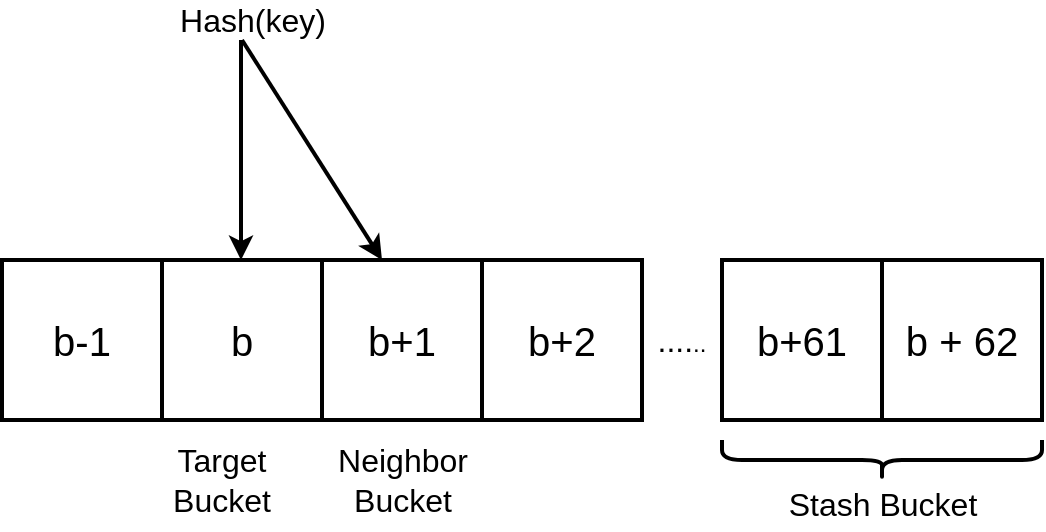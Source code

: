 <mxfile version="15.9.6" type="github" pages="4">
  <diagram id="sCkZiSjRG_wJrFZ2-8_w" name="Page-1">
    <mxGraphModel dx="1426" dy="737" grid="1" gridSize="10" guides="1" tooltips="1" connect="1" arrows="1" fold="1" page="1" pageScale="1" pageWidth="827" pageHeight="1169" math="0" shadow="0">
      <root>
        <mxCell id="0" />
        <mxCell id="1" parent="0" />
        <mxCell id="ZH5zTXn-xzWsbPbMQT73-1" value="&lt;font style=&quot;font-size: 20px&quot;&gt;b-1&lt;/font&gt;" style="whiteSpace=wrap;html=1;aspect=fixed;strokeWidth=2;" parent="1" vertex="1">
          <mxGeometry x="30" y="180" width="80" height="80" as="geometry" />
        </mxCell>
        <mxCell id="ZH5zTXn-xzWsbPbMQT73-2" value="&lt;font style=&quot;font-size: 20px&quot;&gt;b&lt;/font&gt;" style="whiteSpace=wrap;html=1;aspect=fixed;strokeWidth=2;" parent="1" vertex="1">
          <mxGeometry x="110" y="180" width="80" height="80" as="geometry" />
        </mxCell>
        <mxCell id="ZH5zTXn-xzWsbPbMQT73-3" value="&lt;span style=&quot;font-size: 20px&quot;&gt;b+1&lt;/span&gt;" style="whiteSpace=wrap;html=1;aspect=fixed;strokeWidth=2;" parent="1" vertex="1">
          <mxGeometry x="190" y="180" width="80" height="80" as="geometry" />
        </mxCell>
        <mxCell id="ZH5zTXn-xzWsbPbMQT73-4" value="&lt;span style=&quot;font-size: 20px&quot;&gt;b+2&lt;/span&gt;" style="whiteSpace=wrap;html=1;aspect=fixed;strokeWidth=2;" parent="1" vertex="1">
          <mxGeometry x="270" y="180" width="80" height="80" as="geometry" />
        </mxCell>
        <mxCell id="ZH5zTXn-xzWsbPbMQT73-5" value="" style="endArrow=classic;html=1;strokeWidth=2;" parent="1" edge="1">
          <mxGeometry width="50" height="50" relative="1" as="geometry">
            <mxPoint x="149.5" y="70" as="sourcePoint" />
            <mxPoint x="149.5" y="180" as="targetPoint" />
          </mxGeometry>
        </mxCell>
        <mxCell id="ZH5zTXn-xzWsbPbMQT73-7" value="" style="endArrow=classic;html=1;strokeWidth=2;" parent="1" edge="1">
          <mxGeometry width="50" height="50" relative="1" as="geometry">
            <mxPoint x="150" y="70" as="sourcePoint" />
            <mxPoint x="220" y="180" as="targetPoint" />
          </mxGeometry>
        </mxCell>
        <mxCell id="ZH5zTXn-xzWsbPbMQT73-8" value="&lt;font style=&quot;font-size: 16px&quot;&gt;Hash(key)&lt;/font&gt;" style="text;html=1;align=center;verticalAlign=middle;resizable=0;points=[];autosize=1;strokeColor=none;" parent="1" vertex="1">
          <mxGeometry x="110" y="50" width="90" height="20" as="geometry" />
        </mxCell>
        <mxCell id="ZH5zTXn-xzWsbPbMQT73-9" value="&lt;font style=&quot;font-size: 16px&quot;&gt;Target Bucket&lt;/font&gt;" style="text;html=1;strokeColor=none;fillColor=none;align=center;verticalAlign=middle;whiteSpace=wrap;rounded=0;" parent="1" vertex="1">
          <mxGeometry x="120" y="280" width="40" height="20" as="geometry" />
        </mxCell>
        <mxCell id="ZH5zTXn-xzWsbPbMQT73-11" value="&lt;span&gt;&lt;font style=&quot;font-size: 16px&quot;&gt;Neighbor &lt;br&gt;Bucket&lt;/font&gt;&lt;/span&gt;" style="text;html=1;align=center;verticalAlign=middle;resizable=0;points=[];autosize=1;strokeColor=none;" parent="1" vertex="1">
          <mxGeometry x="190" y="270" width="80" height="40" as="geometry" />
        </mxCell>
        <mxCell id="84-hnMw69QsuQe-mg1Ji-1" value="&lt;font style=&quot;font-size: 20px&quot;&gt;b+61&lt;/font&gt;" style="whiteSpace=wrap;html=1;aspect=fixed;strokeWidth=2;" vertex="1" parent="1">
          <mxGeometry x="390" y="180" width="80" height="80" as="geometry" />
        </mxCell>
        <mxCell id="84-hnMw69QsuQe-mg1Ji-2" value="&lt;font style=&quot;font-size: 20px&quot;&gt;b + 62&lt;/font&gt;" style="whiteSpace=wrap;html=1;aspect=fixed;strokeWidth=2;" vertex="1" parent="1">
          <mxGeometry x="470" y="180" width="80" height="80" as="geometry" />
        </mxCell>
        <mxCell id="84-hnMw69QsuQe-mg1Ji-3" value="&lt;font style=&quot;font-size: 16px&quot;&gt;....&lt;/font&gt;.." style="text;html=1;strokeColor=none;fillColor=none;align=center;verticalAlign=middle;whiteSpace=wrap;rounded=0;" vertex="1" parent="1">
          <mxGeometry x="340" y="205" width="60" height="30" as="geometry" />
        </mxCell>
        <mxCell id="84-hnMw69QsuQe-mg1Ji-4" value="" style="shape=curlyBracket;whiteSpace=wrap;html=1;rounded=1;flipH=1;fontSize=20;strokeWidth=2;rotation=90;" vertex="1" parent="1">
          <mxGeometry x="460" y="200" width="20" height="160" as="geometry" />
        </mxCell>
        <mxCell id="84-hnMw69QsuQe-mg1Ji-5" value="&lt;font style=&quot;font-size: 16px&quot;&gt;Stash Bucket&lt;/font&gt;" style="text;html=1;align=center;verticalAlign=middle;resizable=0;points=[];autosize=1;strokeColor=none;fillColor=none;fontSize=20;" vertex="1" parent="1">
          <mxGeometry x="415" y="285" width="110" height="30" as="geometry" />
        </mxCell>
      </root>
    </mxGraphModel>
  </diagram>
  <diagram id="fk9MmScNiEf9exkP0-q2" name="Page-2">
    <mxGraphModel dx="1426" dy="737" grid="1" gridSize="10" guides="1" tooltips="1" connect="1" arrows="1" fold="1" page="1" pageScale="1" pageWidth="827" pageHeight="1169" math="0" shadow="0">
      <root>
        <mxCell id="Pr0RBAf5SbyaZpDOz4c5-0" />
        <mxCell id="Pr0RBAf5SbyaZpDOz4c5-1" parent="Pr0RBAf5SbyaZpDOz4c5-0" />
        <mxCell id="Pr0RBAf5SbyaZpDOz4c5-5" value="" style="rounded=0;whiteSpace=wrap;html=1;fontSize=16;strokeWidth=2;" vertex="1" parent="Pr0RBAf5SbyaZpDOz4c5-1">
          <mxGeometry x="50" y="120" width="280" height="110" as="geometry" />
        </mxCell>
        <mxCell id="Pr0RBAf5SbyaZpDOz4c5-10" value="metedata" style="rounded=0;whiteSpace=wrap;html=1;fontSize=16;strokeWidth=2;fillColor=#fff2cc;strokeColor=#000000;" vertex="1" parent="Pr0RBAf5SbyaZpDOz4c5-1">
          <mxGeometry x="50" y="120" width="80" height="110" as="geometry" />
        </mxCell>
        <mxCell id="Pr0RBAf5SbyaZpDOz4c5-18" value="key" style="rounded=0;whiteSpace=wrap;html=1;fontSize=16;strokeWidth=2;fillColor=#d5e8d4;strokeColor=#000000;" vertex="1" parent="Pr0RBAf5SbyaZpDOz4c5-1">
          <mxGeometry x="130" y="120" width="40" height="110" as="geometry" />
        </mxCell>
        <mxCell id="Pr0RBAf5SbyaZpDOz4c5-19" value="key" style="rounded=0;whiteSpace=wrap;html=1;fontSize=16;strokeWidth=2;fillColor=#d5e8d4;strokeColor=#000000;" vertex="1" parent="Pr0RBAf5SbyaZpDOz4c5-1">
          <mxGeometry x="170" y="120" width="40" height="110" as="geometry" />
        </mxCell>
        <mxCell id="Pr0RBAf5SbyaZpDOz4c5-20" value="key" style="rounded=0;whiteSpace=wrap;html=1;fontSize=16;strokeWidth=2;fillColor=#d5e8d4;strokeColor=#000000;" vertex="1" parent="Pr0RBAf5SbyaZpDOz4c5-1">
          <mxGeometry x="210" y="120" width="40" height="110" as="geometry" />
        </mxCell>
        <mxCell id="Pr0RBAf5SbyaZpDOz4c5-21" value="key" style="rounded=0;whiteSpace=wrap;html=1;fontSize=16;strokeWidth=2;fillColor=#FFFFFF;strokeColor=#000000;" vertex="1" parent="Pr0RBAf5SbyaZpDOz4c5-1">
          <mxGeometry x="250" y="120" width="40" height="110" as="geometry" />
        </mxCell>
        <mxCell id="Pr0RBAf5SbyaZpDOz4c5-22" value="key" style="rounded=0;whiteSpace=wrap;html=1;fontSize=16;strokeWidth=2;fillColor=#FFFFFF;strokeColor=#000000;" vertex="1" parent="Pr0RBAf5SbyaZpDOz4c5-1">
          <mxGeometry x="290" y="120" width="40" height="110" as="geometry" />
        </mxCell>
        <mxCell id="Pr0RBAf5SbyaZpDOz4c5-23" value="key" style="rounded=0;whiteSpace=wrap;html=1;fontSize=16;strokeWidth=2;fillColor=#FFFFFF;strokeColor=#000000;" vertex="1" parent="Pr0RBAf5SbyaZpDOz4c5-1">
          <mxGeometry x="330" y="120" width="40" height="110" as="geometry" />
        </mxCell>
        <mxCell id="Pr0RBAf5SbyaZpDOz4c5-32" value="" style="rounded=0;whiteSpace=wrap;html=1;fontSize=16;strokeWidth=2;" vertex="1" parent="Pr0RBAf5SbyaZpDOz4c5-1">
          <mxGeometry x="50" y="370" width="280" height="110" as="geometry" />
        </mxCell>
        <mxCell id="Pr0RBAf5SbyaZpDOz4c5-33" value="metedata" style="rounded=0;whiteSpace=wrap;html=1;fontSize=16;strokeWidth=2;fillColor=#fff2cc;strokeColor=#000000;" vertex="1" parent="Pr0RBAf5SbyaZpDOz4c5-1">
          <mxGeometry x="50" y="370" width="80" height="110" as="geometry" />
        </mxCell>
        <mxCell id="Pr0RBAf5SbyaZpDOz4c5-34" value="key" style="rounded=0;whiteSpace=wrap;html=1;fontSize=16;strokeWidth=2;fillColor=#d5e8d4;strokeColor=#000000;" vertex="1" parent="Pr0RBAf5SbyaZpDOz4c5-1">
          <mxGeometry x="130" y="370" width="40" height="110" as="geometry" />
        </mxCell>
        <mxCell id="Pr0RBAf5SbyaZpDOz4c5-35" value="key" style="rounded=0;whiteSpace=wrap;html=1;fontSize=16;strokeWidth=2;fillColor=#d5e8d4;strokeColor=#000000;" vertex="1" parent="Pr0RBAf5SbyaZpDOz4c5-1">
          <mxGeometry x="170" y="370" width="40" height="110" as="geometry" />
        </mxCell>
        <mxCell id="Pr0RBAf5SbyaZpDOz4c5-36" value="key" style="rounded=0;whiteSpace=wrap;html=1;fontSize=16;strokeWidth=2;fillColor=#d5e8d4;strokeColor=#000000;" vertex="1" parent="Pr0RBAf5SbyaZpDOz4c5-1">
          <mxGeometry x="210" y="370" width="40" height="110" as="geometry" />
        </mxCell>
        <mxCell id="Pr0RBAf5SbyaZpDOz4c5-37" value="key" style="rounded=0;whiteSpace=wrap;html=1;fontSize=16;strokeWidth=2;fillColor=#d5e8d4;strokeColor=#000000;" vertex="1" parent="Pr0RBAf5SbyaZpDOz4c5-1">
          <mxGeometry x="250" y="370" width="40" height="110" as="geometry" />
        </mxCell>
        <mxCell id="Pr0RBAf5SbyaZpDOz4c5-38" value="key" style="rounded=0;whiteSpace=wrap;html=1;fontSize=16;strokeWidth=2;fillColor=#d5e8d4;strokeColor=#000000;" vertex="1" parent="Pr0RBAf5SbyaZpDOz4c5-1">
          <mxGeometry x="290" y="370" width="40" height="110" as="geometry" />
        </mxCell>
        <mxCell id="Pr0RBAf5SbyaZpDOz4c5-39" value="key" style="rounded=0;whiteSpace=wrap;html=1;fontSize=16;strokeWidth=2;fillColor=#d5e8d4;strokeColor=#000000;" vertex="1" parent="Pr0RBAf5SbyaZpDOz4c5-1">
          <mxGeometry x="330" y="370" width="40" height="110" as="geometry" />
        </mxCell>
        <mxCell id="Pr0RBAf5SbyaZpDOz4c5-40" value="" style="rounded=0;whiteSpace=wrap;html=1;fontSize=16;strokeWidth=2;" vertex="1" parent="Pr0RBAf5SbyaZpDOz4c5-1">
          <mxGeometry x="440" y="370" width="280" height="110" as="geometry" />
        </mxCell>
        <mxCell id="Pr0RBAf5SbyaZpDOz4c5-41" value="metedata" style="rounded=0;whiteSpace=wrap;html=1;fontSize=16;strokeWidth=2;fillColor=#fff2cc;strokeColor=#000000;" vertex="1" parent="Pr0RBAf5SbyaZpDOz4c5-1">
          <mxGeometry x="440" y="370" width="80" height="110" as="geometry" />
        </mxCell>
        <mxCell id="Pr0RBAf5SbyaZpDOz4c5-42" value="key" style="rounded=0;whiteSpace=wrap;html=1;fontSize=16;strokeWidth=2;fillColor=#FFFFFF;strokeColor=#000000;" vertex="1" parent="Pr0RBAf5SbyaZpDOz4c5-1">
          <mxGeometry x="520" y="370" width="40" height="110" as="geometry" />
        </mxCell>
        <mxCell id="Pr0RBAf5SbyaZpDOz4c5-43" value="key" style="rounded=0;whiteSpace=wrap;html=1;fontSize=16;strokeWidth=2;fillColor=#FFFFFF;strokeColor=#000000;" vertex="1" parent="Pr0RBAf5SbyaZpDOz4c5-1">
          <mxGeometry x="560" y="370" width="40" height="110" as="geometry" />
        </mxCell>
        <mxCell id="Pr0RBAf5SbyaZpDOz4c5-44" value="key" style="rounded=0;whiteSpace=wrap;html=1;fontSize=16;strokeWidth=2;fillColor=#FFFFFF;strokeColor=#000000;" vertex="1" parent="Pr0RBAf5SbyaZpDOz4c5-1">
          <mxGeometry x="600" y="370" width="40" height="110" as="geometry" />
        </mxCell>
        <mxCell id="Pr0RBAf5SbyaZpDOz4c5-45" value="key" style="rounded=0;whiteSpace=wrap;html=1;fontSize=16;strokeWidth=2;fillColor=#FFFFFF;strokeColor=#000000;" vertex="1" parent="Pr0RBAf5SbyaZpDOz4c5-1">
          <mxGeometry x="640" y="370" width="40" height="110" as="geometry" />
        </mxCell>
        <mxCell id="Pr0RBAf5SbyaZpDOz4c5-46" value="key" style="rounded=0;whiteSpace=wrap;html=1;fontSize=16;strokeWidth=2;fillColor=#FFFFFF;strokeColor=#000000;" vertex="1" parent="Pr0RBAf5SbyaZpDOz4c5-1">
          <mxGeometry x="680" y="370" width="40" height="110" as="geometry" />
        </mxCell>
        <mxCell id="Pr0RBAf5SbyaZpDOz4c5-47" value="key" style="rounded=0;whiteSpace=wrap;html=1;fontSize=16;strokeWidth=2;fillColor=#FFFFFF;strokeColor=#000000;" vertex="1" parent="Pr0RBAf5SbyaZpDOz4c5-1">
          <mxGeometry x="720" y="370" width="40" height="110" as="geometry" />
        </mxCell>
        <mxCell id="Pr0RBAf5SbyaZpDOz4c5-48" value="" style="rounded=0;whiteSpace=wrap;html=1;fontSize=16;strokeWidth=2;" vertex="1" parent="Pr0RBAf5SbyaZpDOz4c5-1">
          <mxGeometry x="440" y="120" width="280" height="110" as="geometry" />
        </mxCell>
        <mxCell id="Pr0RBAf5SbyaZpDOz4c5-49" value="metedata" style="rounded=0;whiteSpace=wrap;html=1;fontSize=16;strokeWidth=2;fillColor=#fff2cc;strokeColor=#000000;" vertex="1" parent="Pr0RBAf5SbyaZpDOz4c5-1">
          <mxGeometry x="440" y="120" width="80" height="110" as="geometry" />
        </mxCell>
        <mxCell id="Pr0RBAf5SbyaZpDOz4c5-50" value="key" style="rounded=0;whiteSpace=wrap;html=1;fontSize=16;strokeWidth=2;fillColor=#d5e8d4;strokeColor=#000000;" vertex="1" parent="Pr0RBAf5SbyaZpDOz4c5-1">
          <mxGeometry x="520" y="120" width="40" height="110" as="geometry" />
        </mxCell>
        <mxCell id="Pr0RBAf5SbyaZpDOz4c5-51" value="key" style="rounded=0;whiteSpace=wrap;html=1;fontSize=16;strokeWidth=2;fillColor=#d5e8d4;strokeColor=#000000;" vertex="1" parent="Pr0RBAf5SbyaZpDOz4c5-1">
          <mxGeometry x="560" y="120" width="40" height="110" as="geometry" />
        </mxCell>
        <mxCell id="Pr0RBAf5SbyaZpDOz4c5-52" value="key" style="rounded=0;whiteSpace=wrap;html=1;fontSize=16;strokeWidth=2;fillColor=#d5e8d4;strokeColor=#000000;" vertex="1" parent="Pr0RBAf5SbyaZpDOz4c5-1">
          <mxGeometry x="600" y="120" width="40" height="110" as="geometry" />
        </mxCell>
        <mxCell id="Pr0RBAf5SbyaZpDOz4c5-53" value="key" style="rounded=0;whiteSpace=wrap;html=1;fontSize=16;strokeWidth=2;fillColor=#FFFFFF;strokeColor=#000000;" vertex="1" parent="Pr0RBAf5SbyaZpDOz4c5-1">
          <mxGeometry x="640" y="120" width="40" height="110" as="geometry" />
        </mxCell>
        <mxCell id="Pr0RBAf5SbyaZpDOz4c5-54" value="key" style="rounded=0;whiteSpace=wrap;html=1;fontSize=16;strokeWidth=2;fillColor=#FFFFFF;strokeColor=#000000;" vertex="1" parent="Pr0RBAf5SbyaZpDOz4c5-1">
          <mxGeometry x="680" y="120" width="40" height="110" as="geometry" />
        </mxCell>
        <mxCell id="Pr0RBAf5SbyaZpDOz4c5-55" value="key" style="rounded=0;whiteSpace=wrap;html=1;fontSize=16;strokeWidth=2;fillColor=#FFFFFF;strokeColor=#000000;" vertex="1" parent="Pr0RBAf5SbyaZpDOz4c5-1">
          <mxGeometry x="720" y="120" width="40" height="110" as="geometry" />
        </mxCell>
        <mxCell id="Pr0RBAf5SbyaZpDOz4c5-56" value="Target Bucket" style="text;html=1;align=center;verticalAlign=middle;resizable=0;points=[];autosize=1;strokeColor=none;fillColor=none;fontSize=16;" vertex="1" parent="Pr0RBAf5SbyaZpDOz4c5-1">
          <mxGeometry x="125" y="260" width="110" height="20" as="geometry" />
        </mxCell>
        <mxCell id="Pr0RBAf5SbyaZpDOz4c5-57" value="Neighbor Bucket" style="text;html=1;align=center;verticalAlign=middle;resizable=0;points=[];autosize=1;strokeColor=none;fillColor=none;fontSize=16;" vertex="1" parent="Pr0RBAf5SbyaZpDOz4c5-1">
          <mxGeometry x="550" y="250" width="130" height="20" as="geometry" />
        </mxCell>
        <mxCell id="Pr0RBAf5SbyaZpDOz4c5-58" value="Target Bucket" style="text;html=1;align=center;verticalAlign=middle;resizable=0;points=[];autosize=1;strokeColor=none;fillColor=none;fontSize=16;" vertex="1" parent="Pr0RBAf5SbyaZpDOz4c5-1">
          <mxGeometry x="125" y="510" width="110" height="20" as="geometry" />
        </mxCell>
        <mxCell id="Pr0RBAf5SbyaZpDOz4c5-59" value="Neighbor Bucket" style="text;html=1;align=center;verticalAlign=middle;resizable=0;points=[];autosize=1;strokeColor=none;fillColor=none;fontSize=16;" vertex="1" parent="Pr0RBAf5SbyaZpDOz4c5-1">
          <mxGeometry x="550" y="500" width="130" height="20" as="geometry" />
        </mxCell>
        <mxCell id="Pr0RBAf5SbyaZpDOz4c5-60" value="&lt;font style=&quot;font-size: 20px&quot;&gt;Load Banlance&lt;/font&gt;" style="text;html=1;align=center;verticalAlign=middle;resizable=0;points=[];autosize=1;strokeColor=none;fillColor=none;fontSize=16;" vertex="1" parent="Pr0RBAf5SbyaZpDOz4c5-1">
          <mxGeometry x="330" y="70" width="150" height="30" as="geometry" />
        </mxCell>
        <mxCell id="Pr0RBAf5SbyaZpDOz4c5-61" value="&lt;font style=&quot;font-size: 20px&quot;&gt;Without Load Banlance&lt;/font&gt;" style="text;html=1;align=center;verticalAlign=middle;resizable=0;points=[];autosize=1;strokeColor=none;fillColor=none;fontSize=16;" vertex="1" parent="Pr0RBAf5SbyaZpDOz4c5-1">
          <mxGeometry x="270" y="330" width="220" height="30" as="geometry" />
        </mxCell>
        <mxCell id="Pr0RBAf5SbyaZpDOz4c5-63" value="9次遍历" style="text;html=1;align=center;verticalAlign=middle;resizable=0;points=[];autosize=1;strokeColor=none;fillColor=none;fontSize=20;" vertex="1" parent="Pr0RBAf5SbyaZpDOz4c5-1">
          <mxGeometry x="565" y="75" width="90" height="30" as="geometry" />
        </mxCell>
        <mxCell id="Pr0RBAf5SbyaZpDOz4c5-64" value="6次遍历" style="text;html=1;align=center;verticalAlign=middle;resizable=0;points=[];autosize=1;strokeColor=none;fillColor=none;fontSize=20;" vertex="1" parent="Pr0RBAf5SbyaZpDOz4c5-1">
          <mxGeometry x="560" y="330" width="90" height="30" as="geometry" />
        </mxCell>
      </root>
    </mxGraphModel>
  </diagram>
  <diagram id="r4pPIBG9-S0OEd7DxiJy" name="Page-3">
    <mxGraphModel dx="1426" dy="737" grid="1" gridSize="10" guides="1" tooltips="1" connect="1" arrows="1" fold="1" page="1" pageScale="1" pageWidth="827" pageHeight="1169" math="0" shadow="0">
      <root>
        <mxCell id="x6Icc3rU2Qs-Do2s6vgT-0" />
        <mxCell id="x6Icc3rU2Qs-Do2s6vgT-1" parent="x6Icc3rU2Qs-Do2s6vgT-0" />
        <mxCell id="x6Icc3rU2Qs-Do2s6vgT-2" value="Bucket 1" style="whiteSpace=wrap;html=1;aspect=fixed;fontSize=20;strokeColor=#000000;strokeWidth=2;fillColor=#FFFFFF;" vertex="1" parent="x6Icc3rU2Qs-Do2s6vgT-1">
          <mxGeometry x="160" y="280" width="130" height="130" as="geometry" />
        </mxCell>
        <mxCell id="x6Icc3rU2Qs-Do2s6vgT-5" value="Bucket 2" style="whiteSpace=wrap;html=1;aspect=fixed;fontSize=20;strokeColor=#000000;strokeWidth=2;fillColor=#FFFFFF;" vertex="1" parent="x6Icc3rU2Qs-Do2s6vgT-1">
          <mxGeometry x="420" y="280" width="130" height="130" as="geometry" />
        </mxCell>
        <mxCell id="x6Icc3rU2Qs-Do2s6vgT-6" value="" style="endArrow=classic;html=1;rounded=0;fontSize=20;" edge="1" parent="x6Icc3rU2Qs-Do2s6vgT-1">
          <mxGeometry width="50" height="50" relative="1" as="geometry">
            <mxPoint x="340" y="100" as="sourcePoint" />
            <mxPoint x="220" y="270" as="targetPoint" />
          </mxGeometry>
        </mxCell>
        <mxCell id="x6Icc3rU2Qs-Do2s6vgT-8" value="" style="endArrow=classic;html=1;rounded=0;fontSize=20;" edge="1" parent="x6Icc3rU2Qs-Do2s6vgT-1">
          <mxGeometry width="50" height="50" relative="1" as="geometry">
            <mxPoint x="340" y="100" as="sourcePoint" />
            <mxPoint x="490" y="270" as="targetPoint" />
          </mxGeometry>
        </mxCell>
        <mxCell id="x6Icc3rU2Qs-Do2s6vgT-9" value="hash1(key)" style="text;html=1;align=center;verticalAlign=middle;resizable=0;points=[];autosize=1;strokeColor=none;fillColor=none;fontSize=20;" vertex="1" parent="x6Icc3rU2Qs-Do2s6vgT-1">
          <mxGeometry x="165" y="155" width="110" height="30" as="geometry" />
        </mxCell>
        <mxCell id="x6Icc3rU2Qs-Do2s6vgT-10" value="hash2(key)" style="text;html=1;align=center;verticalAlign=middle;resizable=0;points=[];autosize=1;strokeColor=none;fillColor=none;fontSize=20;" vertex="1" parent="x6Icc3rU2Qs-Do2s6vgT-1">
          <mxGeometry x="430" y="150" width="110" height="30" as="geometry" />
        </mxCell>
      </root>
    </mxGraphModel>
  </diagram>
  <diagram id="asHSjG2WRz18zZRWzKN7" name="Page-4">
    <mxGraphModel dx="1426" dy="737" grid="1" gridSize="10" guides="1" tooltips="1" connect="1" arrows="1" fold="1" page="1" pageScale="1" pageWidth="827" pageHeight="1169" math="0" shadow="0">
      <root>
        <mxCell id="QwcRhklVogJSm0TrwFxF-0" />
        <mxCell id="QwcRhklVogJSm0TrwFxF-1" parent="QwcRhklVogJSm0TrwFxF-0" />
        <mxCell id="QwcRhklVogJSm0TrwFxF-2" value="" style="rounded=0;whiteSpace=wrap;html=1;fontSize=20;strokeColor=#000000;strokeWidth=2;fillColor=#FFFFFF;" vertex="1" parent="QwcRhklVogJSm0TrwFxF-1">
          <mxGeometry x="260" y="72" width="520" height="110" as="geometry" />
        </mxCell>
        <mxCell id="QwcRhklVogJSm0TrwFxF-5" value="Metadata" style="rounded=0;whiteSpace=wrap;html=1;fontSize=20;strokeColor=#000000;strokeWidth=2;fillColor=#f8cecc;" vertex="1" parent="QwcRhklVogJSm0TrwFxF-1">
          <mxGeometry x="260" y="72" width="130" height="110" as="geometry" />
        </mxCell>
        <mxCell id="QwcRhklVogJSm0TrwFxF-22" value="Key" style="text;html=1;strokeColor=none;fillColor=none;align=center;verticalAlign=middle;whiteSpace=wrap;rounded=0;fontSize=20;" vertex="1" parent="QwcRhklVogJSm0TrwFxF-1">
          <mxGeometry x="30" y="260" width="60" height="30" as="geometry" />
        </mxCell>
        <mxCell id="QwcRhklVogJSm0TrwFxF-23" value="" style="endArrow=classic;html=1;rounded=0;fontSize=20;strokeWidth=2;" edge="1" parent="QwcRhklVogJSm0TrwFxF-1">
          <mxGeometry width="50" height="50" relative="1" as="geometry">
            <mxPoint x="80" y="280" as="sourcePoint" />
            <mxPoint x="250" y="410" as="targetPoint" />
          </mxGeometry>
        </mxCell>
        <mxCell id="QwcRhklVogJSm0TrwFxF-24" value="" style="endArrow=classic;html=1;rounded=0;fontSize=20;entryX=0;entryY=0.5;entryDx=0;entryDy=0;strokeWidth=2;" edge="1" parent="QwcRhklVogJSm0TrwFxF-1">
          <mxGeometry width="50" height="50" relative="1" as="geometry">
            <mxPoint x="80" y="280" as="sourcePoint" />
            <mxPoint x="260" y="145" as="targetPoint" />
          </mxGeometry>
        </mxCell>
        <mxCell id="QwcRhklVogJSm0TrwFxF-25" value="&lt;font style=&quot;font-size: 16px&quot;&gt;Hash_1&lt;/font&gt;" style="text;html=1;align=center;verticalAlign=middle;resizable=0;points=[];autosize=1;strokeColor=none;fillColor=none;fontSize=20;" vertex="1" parent="QwcRhklVogJSm0TrwFxF-1">
          <mxGeometry x="125" y="175" width="70" height="30" as="geometry" />
        </mxCell>
        <mxCell id="QwcRhklVogJSm0TrwFxF-26" value="&lt;font style=&quot;font-size: 16px&quot;&gt;Hash_2&lt;/font&gt;" style="text;html=1;align=center;verticalAlign=middle;resizable=0;points=[];autosize=1;strokeColor=none;fillColor=none;fontSize=20;" vertex="1" parent="QwcRhklVogJSm0TrwFxF-1">
          <mxGeometry x="120" y="360" width="70" height="30" as="geometry" />
        </mxCell>
        <mxCell id="QwcRhklVogJSm0TrwFxF-31" value="&lt;font style=&quot;font-size: 16px&quot;&gt;entry&lt;/font&gt;" style="rounded=0;whiteSpace=wrap;html=1;fontSize=20;strokeColor=#000000;strokeWidth=2;fillColor=#d5e8d4;" vertex="1" parent="QwcRhklVogJSm0TrwFxF-1">
          <mxGeometry x="390" y="72" width="40" height="110" as="geometry" />
        </mxCell>
        <mxCell id="QwcRhklVogJSm0TrwFxF-39" value="......." style="text;html=1;strokeColor=none;fillColor=none;align=center;verticalAlign=middle;whiteSpace=wrap;rounded=0;fontSize=16;" vertex="1" parent="QwcRhklVogJSm0TrwFxF-1">
          <mxGeometry x="600" y="112" width="60" height="30" as="geometry" />
        </mxCell>
        <mxCell id="QwcRhklVogJSm0TrwFxF-40" value="&lt;font style=&quot;font-size: 16px&quot;&gt;entry&lt;/font&gt;" style="rounded=0;whiteSpace=wrap;html=1;fontSize=20;strokeColor=#000000;strokeWidth=2;fillColor=#d5e8d4;" vertex="1" parent="QwcRhklVogJSm0TrwFxF-1">
          <mxGeometry x="430" y="72" width="40" height="110" as="geometry" />
        </mxCell>
        <mxCell id="QwcRhklVogJSm0TrwFxF-42" value="&lt;font style=&quot;font-size: 16px&quot;&gt;entry&lt;/font&gt;" style="rounded=0;whiteSpace=wrap;html=1;fontSize=20;strokeColor=#000000;strokeWidth=2;fillColor=#d5e8d4;" vertex="1" parent="QwcRhklVogJSm0TrwFxF-1">
          <mxGeometry x="470" y="72" width="40" height="110" as="geometry" />
        </mxCell>
        <mxCell id="QwcRhklVogJSm0TrwFxF-43" value="&lt;font style=&quot;font-size: 16px&quot;&gt;entry&lt;/font&gt;" style="rounded=0;whiteSpace=wrap;html=1;fontSize=20;strokeColor=#000000;strokeWidth=2;fillColor=#d5e8d4;" vertex="1" parent="QwcRhklVogJSm0TrwFxF-1">
          <mxGeometry x="510" y="72" width="40" height="110" as="geometry" />
        </mxCell>
        <mxCell id="QwcRhklVogJSm0TrwFxF-44" value="&lt;font style=&quot;font-size: 16px&quot;&gt;entry&lt;/font&gt;" style="rounded=0;whiteSpace=wrap;html=1;fontSize=20;strokeColor=#000000;strokeWidth=2;fillColor=#d5e8d4;" vertex="1" parent="QwcRhklVogJSm0TrwFxF-1">
          <mxGeometry x="700" y="72" width="40" height="110" as="geometry" />
        </mxCell>
        <mxCell id="QwcRhklVogJSm0TrwFxF-45" value="&lt;font style=&quot;font-size: 16px&quot;&gt;entry&lt;/font&gt;" style="rounded=0;whiteSpace=wrap;html=1;fontSize=20;strokeColor=#000000;strokeWidth=2;fillColor=#d5e8d4;" vertex="1" parent="QwcRhklVogJSm0TrwFxF-1">
          <mxGeometry x="740" y="72" width="40" height="110" as="geometry" />
        </mxCell>
        <mxCell id="QwcRhklVogJSm0TrwFxF-46" value="&lt;font style=&quot;font-size: 16px&quot;&gt;entry&lt;/font&gt;" style="rounded=0;whiteSpace=wrap;html=1;fontSize=20;strokeColor=#000000;strokeWidth=2;fillColor=#d5e8d4;" vertex="1" parent="QwcRhklVogJSm0TrwFxF-1">
          <mxGeometry x="550" y="72" width="40" height="110" as="geometry" />
        </mxCell>
        <mxCell id="QwcRhklVogJSm0TrwFxF-47" value="&lt;font style=&quot;font-size: 16px&quot;&gt;entry&lt;/font&gt;" style="rounded=0;whiteSpace=wrap;html=1;fontSize=20;strokeColor=#000000;strokeWidth=2;fillColor=#d5e8d4;" vertex="1" parent="QwcRhklVogJSm0TrwFxF-1">
          <mxGeometry x="660" y="72" width="40" height="110" as="geometry" />
        </mxCell>
        <mxCell id="QwcRhklVogJSm0TrwFxF-48" value="" style="shape=curlyBracket;whiteSpace=wrap;html=1;rounded=1;fontSize=16;strokeColor=#000000;strokeWidth=2;fillColor=#FFFFFF;rotation=90;" vertex="1" parent="QwcRhklVogJSm0TrwFxF-1">
          <mxGeometry x="575" y="-140" width="20" height="390" as="geometry" />
        </mxCell>
        <mxCell id="QwcRhklVogJSm0TrwFxF-49" value="120B * 25" style="text;html=1;align=center;verticalAlign=middle;resizable=0;points=[];autosize=1;strokeColor=none;fillColor=none;fontSize=16;" vertex="1" parent="QwcRhklVogJSm0TrwFxF-1">
          <mxGeometry x="540" y="28" width="90" height="20" as="geometry" />
        </mxCell>
        <mxCell id="QwcRhklVogJSm0TrwFxF-50" value="" style="shape=curlyBracket;whiteSpace=wrap;html=1;rounded=1;fontSize=16;strokeColor=#000000;strokeWidth=2;fillColor=#FFFFFF;rotation=90;" vertex="1" parent="QwcRhklVogJSm0TrwFxF-1">
          <mxGeometry x="315" y="-7.75" width="20" height="127.5" as="geometry" />
        </mxCell>
        <mxCell id="QwcRhklVogJSm0TrwFxF-51" value="64B" style="text;html=1;align=center;verticalAlign=middle;resizable=0;points=[];autosize=1;strokeColor=none;fillColor=none;fontSize=16;" vertex="1" parent="QwcRhklVogJSm0TrwFxF-1">
          <mxGeometry x="305" y="26" width="40" height="20" as="geometry" />
        </mxCell>
        <mxCell id="QwcRhklVogJSm0TrwFxF-52" value="" style="rounded=0;whiteSpace=wrap;html=1;fontSize=20;strokeColor=#000000;strokeWidth=2;fillColor=#FFFFFF;" vertex="1" parent="QwcRhklVogJSm0TrwFxF-1">
          <mxGeometry x="260" y="182" width="520" height="110" as="geometry" />
        </mxCell>
        <mxCell id="QwcRhklVogJSm0TrwFxF-53" value="Metadata" style="rounded=0;whiteSpace=wrap;html=1;fontSize=20;strokeColor=#000000;strokeWidth=2;fillColor=#f8cecc;" vertex="1" parent="QwcRhklVogJSm0TrwFxF-1">
          <mxGeometry x="260" y="182" width="130" height="110" as="geometry" />
        </mxCell>
        <mxCell id="QwcRhklVogJSm0TrwFxF-54" value="&lt;font style=&quot;font-size: 16px&quot;&gt;entry&lt;/font&gt;" style="rounded=0;whiteSpace=wrap;html=1;fontSize=20;strokeColor=#000000;strokeWidth=2;fillColor=#d5e8d4;" vertex="1" parent="QwcRhklVogJSm0TrwFxF-1">
          <mxGeometry x="390" y="182" width="40" height="110" as="geometry" />
        </mxCell>
        <mxCell id="QwcRhklVogJSm0TrwFxF-55" value="......." style="text;html=1;strokeColor=none;fillColor=none;align=center;verticalAlign=middle;whiteSpace=wrap;rounded=0;fontSize=16;" vertex="1" parent="QwcRhklVogJSm0TrwFxF-1">
          <mxGeometry x="600" y="222" width="60" height="30" as="geometry" />
        </mxCell>
        <mxCell id="QwcRhklVogJSm0TrwFxF-56" value="&lt;font style=&quot;font-size: 16px&quot;&gt;entry&lt;/font&gt;" style="rounded=0;whiteSpace=wrap;html=1;fontSize=20;strokeColor=#000000;strokeWidth=2;fillColor=#d5e8d4;" vertex="1" parent="QwcRhklVogJSm0TrwFxF-1">
          <mxGeometry x="430" y="182" width="40" height="110" as="geometry" />
        </mxCell>
        <mxCell id="QwcRhklVogJSm0TrwFxF-57" value="&lt;font style=&quot;font-size: 16px&quot;&gt;entry&lt;/font&gt;" style="rounded=0;whiteSpace=wrap;html=1;fontSize=20;strokeColor=#000000;strokeWidth=2;fillColor=#d5e8d4;" vertex="1" parent="QwcRhklVogJSm0TrwFxF-1">
          <mxGeometry x="470" y="182" width="40" height="110" as="geometry" />
        </mxCell>
        <mxCell id="QwcRhklVogJSm0TrwFxF-58" value="&lt;font style=&quot;font-size: 16px&quot;&gt;entry&lt;/font&gt;" style="rounded=0;whiteSpace=wrap;html=1;fontSize=20;strokeColor=#000000;strokeWidth=2;fillColor=#d5e8d4;" vertex="1" parent="QwcRhklVogJSm0TrwFxF-1">
          <mxGeometry x="510" y="182" width="40" height="110" as="geometry" />
        </mxCell>
        <mxCell id="QwcRhklVogJSm0TrwFxF-59" value="&lt;font style=&quot;font-size: 16px&quot;&gt;entry&lt;/font&gt;" style="rounded=0;whiteSpace=wrap;html=1;fontSize=20;strokeColor=#000000;strokeWidth=2;fillColor=#d5e8d4;" vertex="1" parent="QwcRhklVogJSm0TrwFxF-1">
          <mxGeometry x="700" y="182" width="40" height="110" as="geometry" />
        </mxCell>
        <mxCell id="QwcRhklVogJSm0TrwFxF-60" value="&lt;font style=&quot;font-size: 16px&quot;&gt;entry&lt;/font&gt;" style="rounded=0;whiteSpace=wrap;html=1;fontSize=20;strokeColor=#000000;strokeWidth=2;fillColor=#d5e8d4;" vertex="1" parent="QwcRhklVogJSm0TrwFxF-1">
          <mxGeometry x="740" y="182" width="40" height="110" as="geometry" />
        </mxCell>
        <mxCell id="QwcRhklVogJSm0TrwFxF-61" value="&lt;font style=&quot;font-size: 16px&quot;&gt;entry&lt;/font&gt;" style="rounded=0;whiteSpace=wrap;html=1;fontSize=20;strokeColor=#000000;strokeWidth=2;fillColor=#d5e8d4;" vertex="1" parent="QwcRhklVogJSm0TrwFxF-1">
          <mxGeometry x="550" y="182" width="40" height="110" as="geometry" />
        </mxCell>
        <mxCell id="QwcRhklVogJSm0TrwFxF-62" value="&lt;font style=&quot;font-size: 16px&quot;&gt;entry&lt;/font&gt;" style="rounded=0;whiteSpace=wrap;html=1;fontSize=20;strokeColor=#000000;strokeWidth=2;fillColor=#d5e8d4;" vertex="1" parent="QwcRhklVogJSm0TrwFxF-1">
          <mxGeometry x="660" y="182" width="40" height="110" as="geometry" />
        </mxCell>
        <mxCell id="QwcRhklVogJSm0TrwFxF-63" value="" style="rounded=0;whiteSpace=wrap;html=1;fontSize=20;strokeColor=#000000;strokeWidth=2;fillColor=#FFFFFF;" vertex="1" parent="QwcRhklVogJSm0TrwFxF-1">
          <mxGeometry x="260" y="292" width="520" height="110" as="geometry" />
        </mxCell>
        <mxCell id="QwcRhklVogJSm0TrwFxF-64" value="Metadata" style="rounded=0;whiteSpace=wrap;html=1;fontSize=20;strokeColor=#000000;strokeWidth=2;fillColor=#f8cecc;" vertex="1" parent="QwcRhklVogJSm0TrwFxF-1">
          <mxGeometry x="260" y="292" width="130" height="110" as="geometry" />
        </mxCell>
        <mxCell id="QwcRhklVogJSm0TrwFxF-65" value="&lt;font style=&quot;font-size: 16px&quot;&gt;entry&lt;/font&gt;" style="rounded=0;whiteSpace=wrap;html=1;fontSize=20;strokeColor=#000000;strokeWidth=2;fillColor=#d5e8d4;" vertex="1" parent="QwcRhklVogJSm0TrwFxF-1">
          <mxGeometry x="390" y="292" width="40" height="110" as="geometry" />
        </mxCell>
        <mxCell id="QwcRhklVogJSm0TrwFxF-66" value="......." style="text;html=1;strokeColor=none;fillColor=none;align=center;verticalAlign=middle;whiteSpace=wrap;rounded=0;fontSize=16;" vertex="1" parent="QwcRhklVogJSm0TrwFxF-1">
          <mxGeometry x="600" y="332" width="60" height="30" as="geometry" />
        </mxCell>
        <mxCell id="QwcRhklVogJSm0TrwFxF-67" value="&lt;font style=&quot;font-size: 16px&quot;&gt;entry&lt;/font&gt;" style="rounded=0;whiteSpace=wrap;html=1;fontSize=20;strokeColor=#000000;strokeWidth=2;fillColor=#d5e8d4;" vertex="1" parent="QwcRhklVogJSm0TrwFxF-1">
          <mxGeometry x="430" y="292" width="40" height="110" as="geometry" />
        </mxCell>
        <mxCell id="QwcRhklVogJSm0TrwFxF-68" value="&lt;font style=&quot;font-size: 16px&quot;&gt;entry&lt;/font&gt;" style="rounded=0;whiteSpace=wrap;html=1;fontSize=20;strokeColor=#000000;strokeWidth=2;fillColor=#d5e8d4;" vertex="1" parent="QwcRhklVogJSm0TrwFxF-1">
          <mxGeometry x="470" y="292" width="40" height="110" as="geometry" />
        </mxCell>
        <mxCell id="QwcRhklVogJSm0TrwFxF-69" value="&lt;font style=&quot;font-size: 16px&quot;&gt;entry&lt;/font&gt;" style="rounded=0;whiteSpace=wrap;html=1;fontSize=20;strokeColor=#000000;strokeWidth=2;fillColor=#d5e8d4;" vertex="1" parent="QwcRhklVogJSm0TrwFxF-1">
          <mxGeometry x="510" y="292" width="40" height="110" as="geometry" />
        </mxCell>
        <mxCell id="QwcRhklVogJSm0TrwFxF-70" value="&lt;font style=&quot;font-size: 16px&quot;&gt;entry&lt;/font&gt;" style="rounded=0;whiteSpace=wrap;html=1;fontSize=20;strokeColor=#000000;strokeWidth=2;fillColor=#d5e8d4;" vertex="1" parent="QwcRhklVogJSm0TrwFxF-1">
          <mxGeometry x="700" y="292" width="40" height="110" as="geometry" />
        </mxCell>
        <mxCell id="QwcRhklVogJSm0TrwFxF-71" value="&lt;font style=&quot;font-size: 16px&quot;&gt;entry&lt;/font&gt;" style="rounded=0;whiteSpace=wrap;html=1;fontSize=20;strokeColor=#000000;strokeWidth=2;fillColor=#d5e8d4;" vertex="1" parent="QwcRhklVogJSm0TrwFxF-1">
          <mxGeometry x="740" y="292" width="40" height="110" as="geometry" />
        </mxCell>
        <mxCell id="QwcRhklVogJSm0TrwFxF-72" value="&lt;font style=&quot;font-size: 16px&quot;&gt;entry&lt;/font&gt;" style="rounded=0;whiteSpace=wrap;html=1;fontSize=20;strokeColor=#000000;strokeWidth=2;fillColor=#d5e8d4;" vertex="1" parent="QwcRhklVogJSm0TrwFxF-1">
          <mxGeometry x="550" y="292" width="40" height="110" as="geometry" />
        </mxCell>
        <mxCell id="QwcRhklVogJSm0TrwFxF-73" value="&lt;font style=&quot;font-size: 16px&quot;&gt;entry&lt;/font&gt;" style="rounded=0;whiteSpace=wrap;html=1;fontSize=20;strokeColor=#000000;strokeWidth=2;fillColor=#d5e8d4;" vertex="1" parent="QwcRhklVogJSm0TrwFxF-1">
          <mxGeometry x="660" y="292" width="40" height="110" as="geometry" />
        </mxCell>
        <mxCell id="QwcRhklVogJSm0TrwFxF-74" value="" style="rounded=0;whiteSpace=wrap;html=1;fontSize=20;strokeColor=#000000;strokeWidth=2;fillColor=#FFFFFF;" vertex="1" parent="QwcRhklVogJSm0TrwFxF-1">
          <mxGeometry x="260" y="402" width="520" height="110" as="geometry" />
        </mxCell>
        <mxCell id="QwcRhklVogJSm0TrwFxF-75" value="Metadata" style="rounded=0;whiteSpace=wrap;html=1;fontSize=20;strokeColor=#000000;strokeWidth=2;fillColor=#f8cecc;" vertex="1" parent="QwcRhklVogJSm0TrwFxF-1">
          <mxGeometry x="260" y="402" width="130" height="110" as="geometry" />
        </mxCell>
        <mxCell id="QwcRhklVogJSm0TrwFxF-76" value="&lt;font style=&quot;font-size: 16px&quot;&gt;entry&lt;/font&gt;" style="rounded=0;whiteSpace=wrap;html=1;fontSize=20;strokeColor=#000000;strokeWidth=2;fillColor=#d5e8d4;" vertex="1" parent="QwcRhklVogJSm0TrwFxF-1">
          <mxGeometry x="390" y="402" width="40" height="110" as="geometry" />
        </mxCell>
        <mxCell id="QwcRhklVogJSm0TrwFxF-77" value="......." style="text;html=1;strokeColor=none;fillColor=none;align=center;verticalAlign=middle;whiteSpace=wrap;rounded=0;fontSize=16;" vertex="1" parent="QwcRhklVogJSm0TrwFxF-1">
          <mxGeometry x="600" y="442" width="60" height="30" as="geometry" />
        </mxCell>
        <mxCell id="QwcRhklVogJSm0TrwFxF-78" value="&lt;font style=&quot;font-size: 16px&quot;&gt;entry&lt;/font&gt;" style="rounded=0;whiteSpace=wrap;html=1;fontSize=20;strokeColor=#000000;strokeWidth=2;fillColor=#d5e8d4;" vertex="1" parent="QwcRhklVogJSm0TrwFxF-1">
          <mxGeometry x="430" y="402" width="40" height="110" as="geometry" />
        </mxCell>
        <mxCell id="QwcRhklVogJSm0TrwFxF-79" value="&lt;font style=&quot;font-size: 16px&quot;&gt;entry&lt;/font&gt;" style="rounded=0;whiteSpace=wrap;html=1;fontSize=20;strokeColor=#000000;strokeWidth=2;fillColor=#d5e8d4;" vertex="1" parent="QwcRhklVogJSm0TrwFxF-1">
          <mxGeometry x="470" y="402" width="40" height="110" as="geometry" />
        </mxCell>
        <mxCell id="QwcRhklVogJSm0TrwFxF-80" value="&lt;font style=&quot;font-size: 16px&quot;&gt;entry&lt;/font&gt;" style="rounded=0;whiteSpace=wrap;html=1;fontSize=20;strokeColor=#000000;strokeWidth=2;fillColor=#d5e8d4;" vertex="1" parent="QwcRhklVogJSm0TrwFxF-1">
          <mxGeometry x="510" y="402" width="40" height="110" as="geometry" />
        </mxCell>
        <mxCell id="QwcRhklVogJSm0TrwFxF-81" value="&lt;font style=&quot;font-size: 16px&quot;&gt;entry&lt;/font&gt;" style="rounded=0;whiteSpace=wrap;html=1;fontSize=20;strokeColor=#000000;strokeWidth=2;fillColor=#d5e8d4;" vertex="1" parent="QwcRhklVogJSm0TrwFxF-1">
          <mxGeometry x="700" y="402" width="40" height="110" as="geometry" />
        </mxCell>
        <mxCell id="QwcRhklVogJSm0TrwFxF-82" value="&lt;font style=&quot;font-size: 16px&quot;&gt;entry&lt;/font&gt;" style="rounded=0;whiteSpace=wrap;html=1;fontSize=20;strokeColor=#000000;strokeWidth=2;fillColor=#d5e8d4;" vertex="1" parent="QwcRhklVogJSm0TrwFxF-1">
          <mxGeometry x="740" y="402" width="40" height="110" as="geometry" />
        </mxCell>
        <mxCell id="QwcRhklVogJSm0TrwFxF-83" value="&lt;font style=&quot;font-size: 16px&quot;&gt;entry&lt;/font&gt;" style="rounded=0;whiteSpace=wrap;html=1;fontSize=20;strokeColor=#000000;strokeWidth=2;fillColor=#d5e8d4;" vertex="1" parent="QwcRhklVogJSm0TrwFxF-1">
          <mxGeometry x="550" y="402" width="40" height="110" as="geometry" />
        </mxCell>
        <mxCell id="QwcRhklVogJSm0TrwFxF-84" value="&lt;font style=&quot;font-size: 16px&quot;&gt;entry&lt;/font&gt;" style="rounded=0;whiteSpace=wrap;html=1;fontSize=20;strokeColor=#000000;strokeWidth=2;fillColor=#d5e8d4;" vertex="1" parent="QwcRhklVogJSm0TrwFxF-1">
          <mxGeometry x="660" y="402" width="40" height="110" as="geometry" />
        </mxCell>
        <mxCell id="QwcRhklVogJSm0TrwFxF-86" value="" style="rounded=0;whiteSpace=wrap;html=1;fontSize=16;strokeColor=#000000;strokeWidth=2;fillColor=#FFFFFF;" vertex="1" parent="QwcRhklVogJSm0TrwFxF-1">
          <mxGeometry x="100" y="600" width="410" height="50" as="geometry" />
        </mxCell>
        <mxCell id="QwcRhklVogJSm0TrwFxF-87" value="&lt;font style=&quot;font-size: 13px&quot;&gt;valid_tag(25b)&lt;/font&gt;" style="rounded=0;whiteSpace=wrap;html=1;fontSize=16;strokeColor=#000000;strokeWidth=2;fillColor=#FFFFFF;" vertex="1" parent="QwcRhklVogJSm0TrwFxF-1">
          <mxGeometry x="100" y="600" width="110" height="50" as="geometry" />
        </mxCell>
        <mxCell id="QwcRhklVogJSm0TrwFxF-88" value="&lt;font style=&quot;font-size: 13px&quot;&gt;neighbor_tag(25b)&lt;/font&gt;" style="rounded=0;whiteSpace=wrap;html=1;fontSize=16;strokeColor=#000000;strokeWidth=2;fillColor=#FFFFFF;" vertex="1" parent="QwcRhklVogJSm0TrwFxF-1">
          <mxGeometry x="210" y="600" width="110" height="50" as="geometry" />
        </mxCell>
        <mxCell id="QwcRhklVogJSm0TrwFxF-89" value="version_lock(13 b)" style="text;html=1;strokeColor=none;fillColor=none;align=center;verticalAlign=middle;whiteSpace=wrap;rounded=0;fontSize=13;" vertex="1" parent="QwcRhklVogJSm0TrwFxF-1">
          <mxGeometry x="370" y="610" width="150" height="30" as="geometry" />
        </mxCell>
        <mxCell id="QwcRhklVogJSm0TrwFxF-90" value="" style="rounded=0;whiteSpace=wrap;html=1;fontSize=16;strokeColor=#000000;strokeWidth=2;fillColor=#FFFFFF;" vertex="1" parent="QwcRhklVogJSm0TrwFxF-1">
          <mxGeometry x="100" y="650" width="410" height="50" as="geometry" />
        </mxCell>
        <mxCell id="QwcRhklVogJSm0TrwFxF-91" value="&lt;font style=&quot;font-size: 13px&quot;&gt;count_1&lt;/font&gt;" style="rounded=0;whiteSpace=wrap;html=1;fontSize=16;strokeColor=#000000;strokeWidth=2;fillColor=#FFFFFF;" vertex="1" parent="QwcRhklVogJSm0TrwFxF-1">
          <mxGeometry x="100" y="650" width="130" height="50" as="geometry" />
        </mxCell>
        <mxCell id="QwcRhklVogJSm0TrwFxF-94" value="0" style="text;html=1;align=center;verticalAlign=middle;resizable=0;points=[];autosize=1;strokeColor=none;fillColor=none;fontSize=13;" vertex="1" parent="QwcRhklVogJSm0TrwFxF-1">
          <mxGeometry x="510" y="590" width="20" height="20" as="geometry" />
        </mxCell>
        <mxCell id="QwcRhklVogJSm0TrwFxF-95" value="64" style="text;html=1;align=center;verticalAlign=middle;resizable=0;points=[];autosize=1;strokeColor=none;fillColor=none;fontSize=13;" vertex="1" parent="QwcRhklVogJSm0TrwFxF-1">
          <mxGeometry x="505" y="640" width="30" height="20" as="geometry" />
        </mxCell>
        <mxCell id="QwcRhklVogJSm0TrwFxF-96" value="location_1" style="text;html=1;strokeColor=none;fillColor=none;align=center;verticalAlign=middle;whiteSpace=wrap;rounded=0;fontSize=13;" vertex="1" parent="QwcRhklVogJSm0TrwFxF-1">
          <mxGeometry x="320" y="660" width="60" height="30" as="geometry" />
        </mxCell>
        <mxCell id="QwcRhklVogJSm0TrwFxF-97" value="" style="rounded=0;whiteSpace=wrap;html=1;fontSize=16;strokeColor=#000000;strokeWidth=2;fillColor=#FFFFFF;" vertex="1" parent="QwcRhklVogJSm0TrwFxF-1">
          <mxGeometry x="100" y="700" width="410" height="50" as="geometry" />
        </mxCell>
        <mxCell id="QwcRhklVogJSm0TrwFxF-98" value="&lt;font style=&quot;font-size: 13px&quot;&gt;count_2&lt;/font&gt;" style="rounded=0;whiteSpace=wrap;html=1;fontSize=16;strokeColor=#000000;strokeWidth=2;fillColor=#FFFFFF;" vertex="1" parent="QwcRhklVogJSm0TrwFxF-1">
          <mxGeometry x="100" y="700" width="130" height="50" as="geometry" />
        </mxCell>
        <mxCell id="QwcRhklVogJSm0TrwFxF-99" value="location_2" style="text;html=1;strokeColor=none;fillColor=none;align=center;verticalAlign=middle;whiteSpace=wrap;rounded=0;fontSize=13;" vertex="1" parent="QwcRhklVogJSm0TrwFxF-1">
          <mxGeometry x="320" y="710" width="60" height="30" as="geometry" />
        </mxCell>
        <mxCell id="QwcRhklVogJSm0TrwFxF-100" value="128" style="text;html=1;align=center;verticalAlign=middle;resizable=0;points=[];autosize=1;strokeColor=none;fillColor=none;fontSize=13;" vertex="1" parent="QwcRhklVogJSm0TrwFxF-1">
          <mxGeometry x="500" y="690" width="40" height="20" as="geometry" />
        </mxCell>
        <mxCell id="QwcRhklVogJSm0TrwFxF-101" value="192" style="text;html=1;align=center;verticalAlign=middle;resizable=0;points=[];autosize=1;strokeColor=none;fillColor=none;fontSize=13;rotation=0;" vertex="1" parent="QwcRhklVogJSm0TrwFxF-1">
          <mxGeometry x="501" y="734" width="40" height="20" as="geometry" />
        </mxCell>
        <mxCell id="QwcRhklVogJSm0TrwFxF-105" value="&lt;span style=&quot;font-size: 13px&quot;&gt;fingerprint(25B)&lt;/span&gt;" style="rounded=0;whiteSpace=wrap;html=1;fontSize=16;strokeColor=#000000;strokeWidth=2;fillColor=#FFFFFF;" vertex="1" parent="QwcRhklVogJSm0TrwFxF-1">
          <mxGeometry x="100" y="750" width="410" height="50" as="geometry" />
        </mxCell>
        <mxCell id="QwcRhklVogJSm0TrwFxF-106" value="392" style="text;html=1;align=center;verticalAlign=middle;resizable=0;points=[];autosize=1;strokeColor=none;fillColor=none;fontSize=13;" vertex="1" parent="QwcRhklVogJSm0TrwFxF-1">
          <mxGeometry x="502" y="785" width="40" height="20" as="geometry" />
        </mxCell>
        <mxCell id="QwcRhklVogJSm0TrwFxF-107" value="&lt;span style=&quot;font-size: 13px&quot;&gt;unused(15B)&lt;/span&gt;" style="rounded=0;whiteSpace=wrap;html=1;fontSize=16;strokeColor=#000000;strokeWidth=2;fillColor=#FFFFFF;" vertex="1" parent="QwcRhklVogJSm0TrwFxF-1">
          <mxGeometry x="100" y="800" width="410" height="50" as="geometry" />
        </mxCell>
        <mxCell id="QwcRhklVogJSm0TrwFxF-108" value="512" style="text;html=1;align=center;verticalAlign=middle;resizable=0;points=[];autosize=1;strokeColor=none;fillColor=none;fontSize=13;" vertex="1" parent="QwcRhklVogJSm0TrwFxF-1">
          <mxGeometry x="502" y="838" width="40" height="20" as="geometry" />
        </mxCell>
        <mxCell id="QwcRhklVogJSm0TrwFxF-109" value="&lt;font style=&quot;font-size: 13px&quot;&gt;crash(1b)&lt;/font&gt;" style="rounded=0;whiteSpace=wrap;html=1;fontSize=16;strokeColor=#000000;strokeWidth=2;fillColor=#FFFFFF;" vertex="1" parent="QwcRhklVogJSm0TrwFxF-1">
          <mxGeometry x="315" y="600" width="65" height="50" as="geometry" />
        </mxCell>
        <mxCell id="QwcRhklVogJSm0TrwFxF-110" value="" style="endArrow=none;dashed=1;html=1;rounded=0;fontSize=13;strokeWidth=2;exitX=0;exitY=0;exitDx=0;exitDy=0;entryX=0;entryY=1;entryDx=0;entryDy=0;" edge="1" parent="QwcRhklVogJSm0TrwFxF-1" source="QwcRhklVogJSm0TrwFxF-87" target="QwcRhklVogJSm0TrwFxF-75">
          <mxGeometry width="50" height="50" relative="1" as="geometry">
            <mxPoint x="200" y="560" as="sourcePoint" />
            <mxPoint x="250" y="510" as="targetPoint" />
          </mxGeometry>
        </mxCell>
        <mxCell id="QwcRhklVogJSm0TrwFxF-111" value="" style="endArrow=none;dashed=1;html=1;rounded=0;fontSize=13;strokeWidth=2;entryX=0;entryY=1;entryDx=0;entryDy=0;exitX=1;exitY=0;exitDx=0;exitDy=0;" edge="1" parent="QwcRhklVogJSm0TrwFxF-1" source="QwcRhklVogJSm0TrwFxF-86" target="QwcRhklVogJSm0TrwFxF-76">
          <mxGeometry width="50" height="50" relative="1" as="geometry">
            <mxPoint x="460" y="590" as="sourcePoint" />
            <mxPoint x="510" y="540" as="targetPoint" />
          </mxGeometry>
        </mxCell>
        <mxCell id="QwcRhklVogJSm0TrwFxF-112" value="" style="endArrow=classic;html=1;rounded=0;fontSize=13;strokeWidth=2;" edge="1" parent="QwcRhklVogJSm0TrwFxF-1">
          <mxGeometry width="50" height="50" relative="1" as="geometry">
            <mxPoint x="501" y="630" as="sourcePoint" />
            <mxPoint x="581" y="630" as="targetPoint" />
          </mxGeometry>
        </mxCell>
        <mxCell id="QwcRhklVogJSm0TrwFxF-113" value="full(1b)" style="rounded=0;whiteSpace=wrap;html=1;fontSize=13;strokeColor=#000000;strokeWidth=2;fillColor=#dae8fc;" vertex="1" parent="QwcRhklVogJSm0TrwFxF-1">
          <mxGeometry x="670" y="600" width="60" height="60" as="geometry" />
        </mxCell>
        <mxCell id="QwcRhklVogJSm0TrwFxF-114" value="version(12b)" style="rounded=0;whiteSpace=wrap;html=1;fontSize=13;strokeColor=#000000;strokeWidth=2;fillColor=#FFFFFF;" vertex="1" parent="QwcRhklVogJSm0TrwFxF-1">
          <mxGeometry x="580" y="600" width="90" height="60" as="geometry" />
        </mxCell>
        <mxCell id="QwcRhklVogJSm0TrwFxF-115" value="evict(1b)" style="rounded=0;whiteSpace=wrap;html=1;fontSize=13;strokeColor=#000000;strokeWidth=2;fillColor=#e1d5e7;" vertex="1" parent="QwcRhklVogJSm0TrwFxF-1">
          <mxGeometry x="730" y="600" width="60" height="60" as="geometry" />
        </mxCell>
        <mxCell id="QwcRhklVogJSm0TrwFxF-117" value="" style="shape=curlyBracket;whiteSpace=wrap;html=1;rounded=1;fontSize=16;strokeColor=#000000;strokeWidth=2;fillColor=#FFFFFF;rotation=-90;" vertex="1" parent="QwcRhklVogJSm0TrwFxF-1">
          <mxGeometry x="705" y="547.5" width="20" height="257.5" as="geometry" />
        </mxCell>
        <mxCell id="QwcRhklVogJSm0TrwFxF-118" value="&lt;font style=&quot;font-size: 16px&quot;&gt;&amp;nbsp;2B DRAM&lt;/font&gt;" style="text;html=1;align=center;verticalAlign=middle;resizable=0;points=[];autosize=1;strokeColor=none;fillColor=none;fontSize=13;" vertex="1" parent="QwcRhklVogJSm0TrwFxF-1">
          <mxGeometry x="670" y="690" width="90" height="20" as="geometry" />
        </mxCell>
        <mxCell id="1ysVgg9Kz6Vsjt3P98Zf-0" value="try(1b)" style="rounded=0;whiteSpace=wrap;html=1;fontSize=13;strokeColor=#000000;strokeWidth=2;fillColor=#ffe6cc;" vertex="1" parent="QwcRhklVogJSm0TrwFxF-1">
          <mxGeometry x="790" y="600" width="60" height="60" as="geometry" />
        </mxCell>
        <mxCell id="1ysVgg9Kz6Vsjt3P98Zf-1" value="lock(1b)" style="rounded=0;whiteSpace=wrap;html=1;fontSize=13;strokeColor=#000000;strokeWidth=2;fillColor=#FFFFFF;" vertex="1" parent="QwcRhklVogJSm0TrwFxF-1">
          <mxGeometry x="850" y="600" width="60" height="60" as="geometry" />
        </mxCell>
      </root>
    </mxGraphModel>
  </diagram>
</mxfile>
